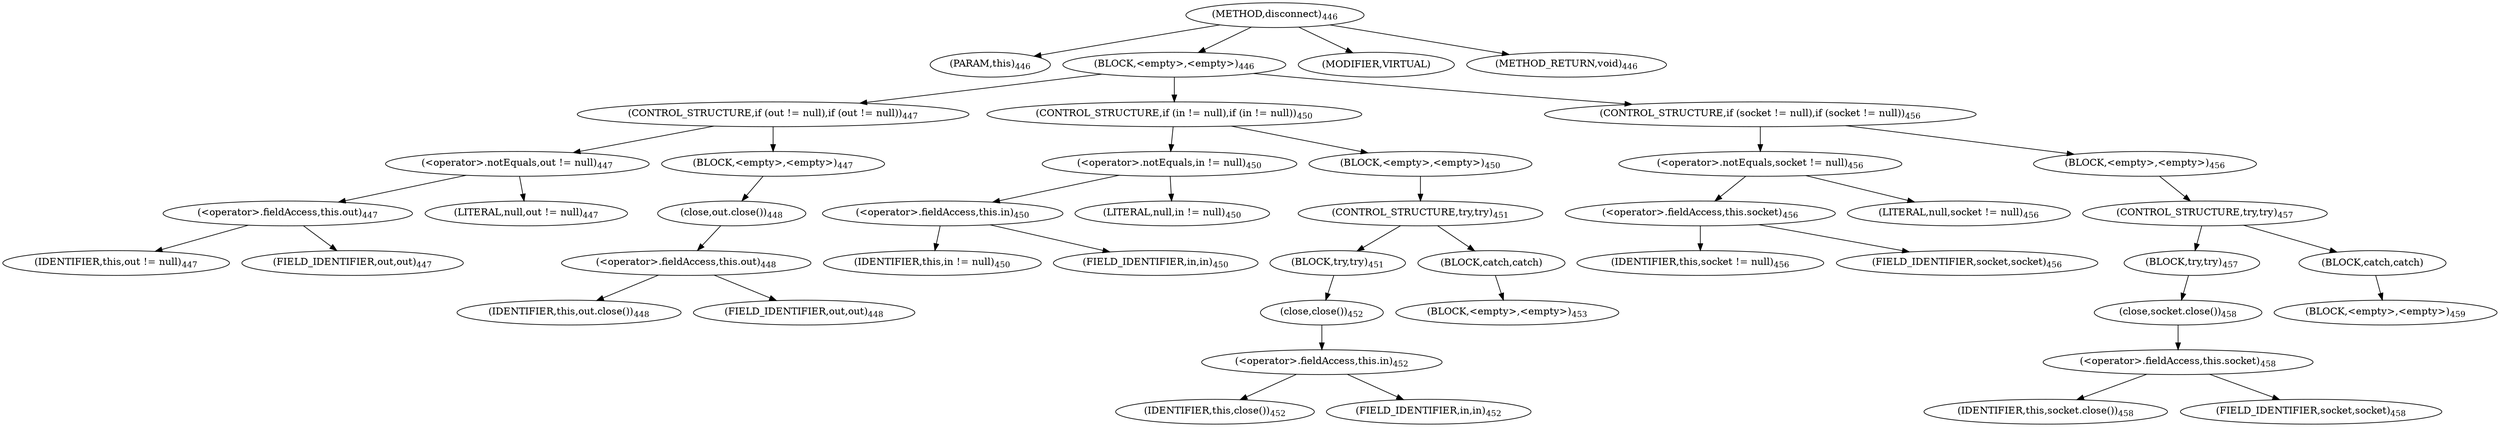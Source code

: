 digraph "disconnect" {  
"867" [label = <(METHOD,disconnect)<SUB>446</SUB>> ]
"868" [label = <(PARAM,this)<SUB>446</SUB>> ]
"869" [label = <(BLOCK,&lt;empty&gt;,&lt;empty&gt;)<SUB>446</SUB>> ]
"870" [label = <(CONTROL_STRUCTURE,if (out != null),if (out != null))<SUB>447</SUB>> ]
"871" [label = <(&lt;operator&gt;.notEquals,out != null)<SUB>447</SUB>> ]
"872" [label = <(&lt;operator&gt;.fieldAccess,this.out)<SUB>447</SUB>> ]
"873" [label = <(IDENTIFIER,this,out != null)<SUB>447</SUB>> ]
"874" [label = <(FIELD_IDENTIFIER,out,out)<SUB>447</SUB>> ]
"875" [label = <(LITERAL,null,out != null)<SUB>447</SUB>> ]
"876" [label = <(BLOCK,&lt;empty&gt;,&lt;empty&gt;)<SUB>447</SUB>> ]
"877" [label = <(close,out.close())<SUB>448</SUB>> ]
"878" [label = <(&lt;operator&gt;.fieldAccess,this.out)<SUB>448</SUB>> ]
"879" [label = <(IDENTIFIER,this,out.close())<SUB>448</SUB>> ]
"880" [label = <(FIELD_IDENTIFIER,out,out)<SUB>448</SUB>> ]
"881" [label = <(CONTROL_STRUCTURE,if (in != null),if (in != null))<SUB>450</SUB>> ]
"882" [label = <(&lt;operator&gt;.notEquals,in != null)<SUB>450</SUB>> ]
"883" [label = <(&lt;operator&gt;.fieldAccess,this.in)<SUB>450</SUB>> ]
"884" [label = <(IDENTIFIER,this,in != null)<SUB>450</SUB>> ]
"885" [label = <(FIELD_IDENTIFIER,in,in)<SUB>450</SUB>> ]
"886" [label = <(LITERAL,null,in != null)<SUB>450</SUB>> ]
"887" [label = <(BLOCK,&lt;empty&gt;,&lt;empty&gt;)<SUB>450</SUB>> ]
"888" [label = <(CONTROL_STRUCTURE,try,try)<SUB>451</SUB>> ]
"889" [label = <(BLOCK,try,try)<SUB>451</SUB>> ]
"890" [label = <(close,close())<SUB>452</SUB>> ]
"891" [label = <(&lt;operator&gt;.fieldAccess,this.in)<SUB>452</SUB>> ]
"892" [label = <(IDENTIFIER,this,close())<SUB>452</SUB>> ]
"893" [label = <(FIELD_IDENTIFIER,in,in)<SUB>452</SUB>> ]
"894" [label = <(BLOCK,catch,catch)> ]
"895" [label = <(BLOCK,&lt;empty&gt;,&lt;empty&gt;)<SUB>453</SUB>> ]
"896" [label = <(CONTROL_STRUCTURE,if (socket != null),if (socket != null))<SUB>456</SUB>> ]
"897" [label = <(&lt;operator&gt;.notEquals,socket != null)<SUB>456</SUB>> ]
"898" [label = <(&lt;operator&gt;.fieldAccess,this.socket)<SUB>456</SUB>> ]
"899" [label = <(IDENTIFIER,this,socket != null)<SUB>456</SUB>> ]
"900" [label = <(FIELD_IDENTIFIER,socket,socket)<SUB>456</SUB>> ]
"901" [label = <(LITERAL,null,socket != null)<SUB>456</SUB>> ]
"902" [label = <(BLOCK,&lt;empty&gt;,&lt;empty&gt;)<SUB>456</SUB>> ]
"903" [label = <(CONTROL_STRUCTURE,try,try)<SUB>457</SUB>> ]
"904" [label = <(BLOCK,try,try)<SUB>457</SUB>> ]
"905" [label = <(close,socket.close())<SUB>458</SUB>> ]
"906" [label = <(&lt;operator&gt;.fieldAccess,this.socket)<SUB>458</SUB>> ]
"907" [label = <(IDENTIFIER,this,socket.close())<SUB>458</SUB>> ]
"908" [label = <(FIELD_IDENTIFIER,socket,socket)<SUB>458</SUB>> ]
"909" [label = <(BLOCK,catch,catch)> ]
"910" [label = <(BLOCK,&lt;empty&gt;,&lt;empty&gt;)<SUB>459</SUB>> ]
"911" [label = <(MODIFIER,VIRTUAL)> ]
"912" [label = <(METHOD_RETURN,void)<SUB>446</SUB>> ]
  "867" -> "868" 
  "867" -> "869" 
  "867" -> "911" 
  "867" -> "912" 
  "869" -> "870" 
  "869" -> "881" 
  "869" -> "896" 
  "870" -> "871" 
  "870" -> "876" 
  "871" -> "872" 
  "871" -> "875" 
  "872" -> "873" 
  "872" -> "874" 
  "876" -> "877" 
  "877" -> "878" 
  "878" -> "879" 
  "878" -> "880" 
  "881" -> "882" 
  "881" -> "887" 
  "882" -> "883" 
  "882" -> "886" 
  "883" -> "884" 
  "883" -> "885" 
  "887" -> "888" 
  "888" -> "889" 
  "888" -> "894" 
  "889" -> "890" 
  "890" -> "891" 
  "891" -> "892" 
  "891" -> "893" 
  "894" -> "895" 
  "896" -> "897" 
  "896" -> "902" 
  "897" -> "898" 
  "897" -> "901" 
  "898" -> "899" 
  "898" -> "900" 
  "902" -> "903" 
  "903" -> "904" 
  "903" -> "909" 
  "904" -> "905" 
  "905" -> "906" 
  "906" -> "907" 
  "906" -> "908" 
  "909" -> "910" 
}
